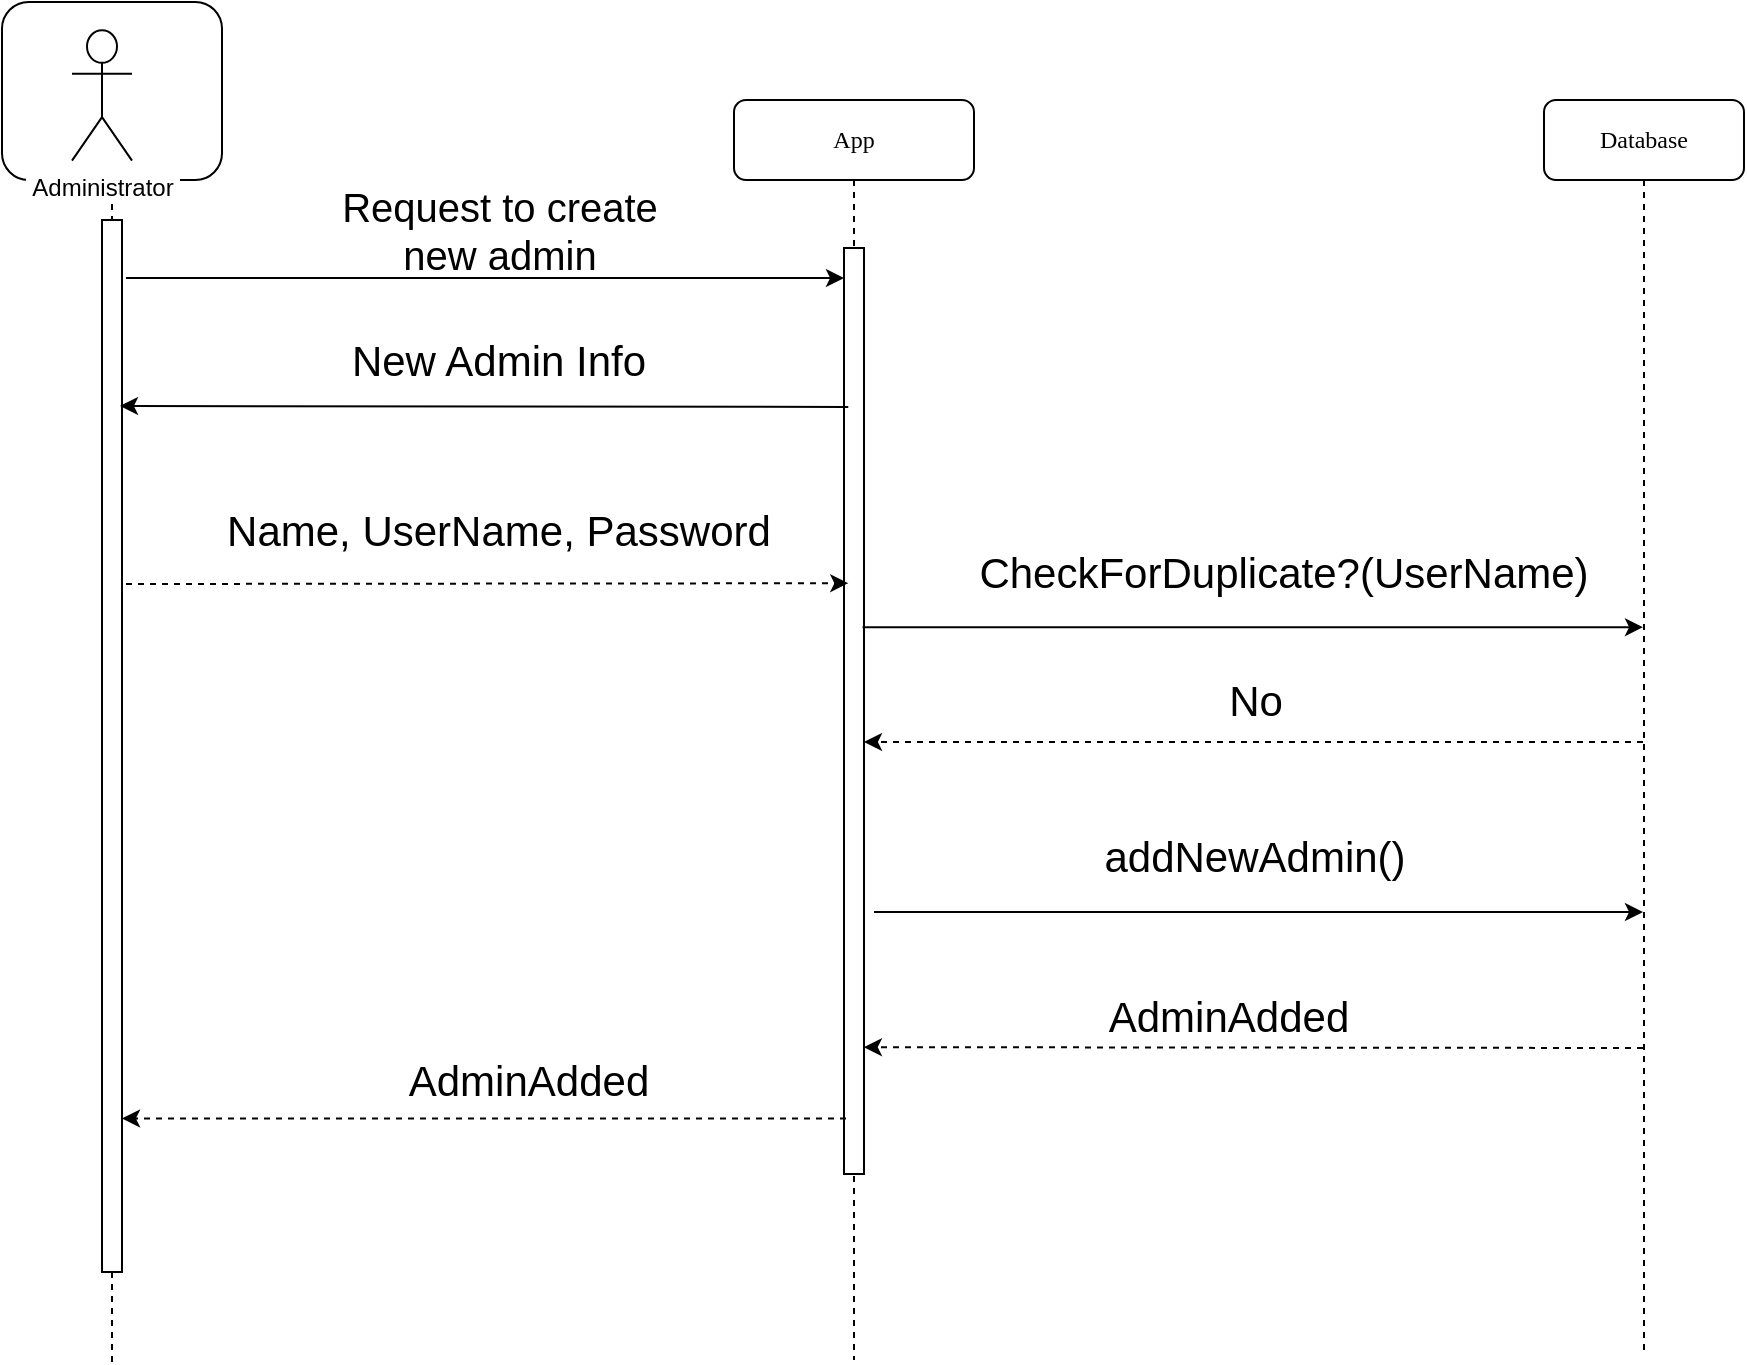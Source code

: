 <mxfile version="12.3.8" type="github" pages="1">
  <diagram id="OPkZmGX264S3fKWTcn9Q" name="Page-1">
    <mxGraphModel dx="2108" dy="930" grid="0" gridSize="10" guides="1" tooltips="1" connect="1" arrows="1" fold="1" page="0" pageScale="1" pageWidth="850" pageHeight="1100" math="0" shadow="0">
      <root>
        <mxCell id="0"/>
        <mxCell id="1" parent="0"/>
        <mxCell id="50RSa4Xtqqn4gaT57nzf-1" value="App" style="shape=umlLifeline;perimeter=lifelinePerimeter;whiteSpace=wrap;html=1;container=1;collapsible=0;recursiveResize=0;outlineConnect=0;rounded=1;shadow=0;comic=0;labelBackgroundColor=none;strokeWidth=1;fontFamily=Verdana;fontSize=12;align=center;" vertex="1" parent="1">
          <mxGeometry x="240" y="91" width="120" height="630" as="geometry"/>
        </mxCell>
        <mxCell id="50RSa4Xtqqn4gaT57nzf-16" value="" style="rounded=0;whiteSpace=wrap;html=1;" vertex="1" parent="50RSa4Xtqqn4gaT57nzf-1">
          <mxGeometry x="55" y="74" width="10" height="463" as="geometry"/>
        </mxCell>
        <mxCell id="50RSa4Xtqqn4gaT57nzf-2" value="Database" style="shape=umlLifeline;perimeter=lifelinePerimeter;whiteSpace=wrap;html=1;container=1;collapsible=0;recursiveResize=0;outlineConnect=0;rounded=1;shadow=0;comic=0;labelBackgroundColor=none;strokeWidth=1;fontFamily=Verdana;fontSize=12;align=center;" vertex="1" parent="1">
          <mxGeometry x="645" y="91" width="100" height="628" as="geometry"/>
        </mxCell>
        <mxCell id="50RSa4Xtqqn4gaT57nzf-13" value="" style="group" vertex="1" connectable="0" parent="1">
          <mxGeometry x="-126" y="42" width="110" height="680" as="geometry"/>
        </mxCell>
        <mxCell id="50RSa4Xtqqn4gaT57nzf-14" value="" style="shape=umlLifeline;perimeter=lifelinePerimeter;whiteSpace=wrap;html=1;container=1;collapsible=0;recursiveResize=0;outlineConnect=0;rounded=1;shadow=0;comic=0;labelBackgroundColor=none;strokeWidth=1;fontFamily=Verdana;fontSize=12;align=center;size=89;" vertex="1" parent="50RSa4Xtqqn4gaT57nzf-13">
          <mxGeometry width="110" height="680.0" as="geometry"/>
        </mxCell>
        <mxCell id="50RSa4Xtqqn4gaT57nzf-15" value="&amp;nbsp;Administrator&amp;nbsp;" style="shape=umlActor;verticalLabelPosition=bottom;labelBackgroundColor=#ffffff;verticalAlign=top;html=1;outlineConnect=0;" vertex="1" parent="50RSa4Xtqqn4gaT57nzf-14">
          <mxGeometry x="35" y="14.121" width="30" height="65.176" as="geometry"/>
        </mxCell>
        <mxCell id="50RSa4Xtqqn4gaT57nzf-56" value="" style="rounded=0;whiteSpace=wrap;html=1;fontSize=21;" vertex="1" parent="50RSa4Xtqqn4gaT57nzf-14">
          <mxGeometry x="50" y="109" width="10" height="526" as="geometry"/>
        </mxCell>
        <mxCell id="50RSa4Xtqqn4gaT57nzf-18" value="" style="endArrow=classic;html=1;entryX=0;entryY=0.25;entryDx=0;entryDy=0;" edge="1" parent="1">
          <mxGeometry width="50" height="50" relative="1" as="geometry">
            <mxPoint x="-64" y="180" as="sourcePoint"/>
            <mxPoint x="295.0" y="180" as="targetPoint"/>
          </mxGeometry>
        </mxCell>
        <mxCell id="50RSa4Xtqqn4gaT57nzf-27" value="Request to create new admin" style="text;html=1;strokeColor=none;fillColor=none;align=center;verticalAlign=middle;whiteSpace=wrap;rounded=0;fontSize=20;" vertex="1" parent="1">
          <mxGeometry x="22.5" y="146.5" width="200" height="18" as="geometry"/>
        </mxCell>
        <mxCell id="50RSa4Xtqqn4gaT57nzf-35" value="" style="endArrow=classic;html=1;fontSize=21;exitX=0.214;exitY=0.423;exitDx=0;exitDy=0;exitPerimeter=0;" edge="1" parent="1">
          <mxGeometry width="50" height="50" relative="1" as="geometry">
            <mxPoint x="297.14" y="244.438" as="sourcePoint"/>
            <mxPoint x="-67" y="244" as="targetPoint"/>
          </mxGeometry>
        </mxCell>
        <mxCell id="50RSa4Xtqqn4gaT57nzf-37" value="New Admin Info" style="text;html=1;strokeColor=none;fillColor=none;align=center;verticalAlign=middle;whiteSpace=wrap;rounded=0;fontSize=21;" vertex="1" parent="1">
          <mxGeometry x="40" y="211" width="165" height="20" as="geometry"/>
        </mxCell>
        <mxCell id="50RSa4Xtqqn4gaT57nzf-38" value="" style="endArrow=classic;html=1;fontSize=21;entryX=0.214;entryY=0.47;entryDx=0;entryDy=0;entryPerimeter=0;dashed=1;" edge="1" parent="1">
          <mxGeometry width="50" height="50" relative="1" as="geometry">
            <mxPoint x="-64" y="333" as="sourcePoint"/>
            <mxPoint x="297.14" y="332.61" as="targetPoint"/>
          </mxGeometry>
        </mxCell>
        <mxCell id="50RSa4Xtqqn4gaT57nzf-39" value="Name, UserName, Password" style="text;html=1;strokeColor=none;fillColor=none;align=center;verticalAlign=middle;whiteSpace=wrap;rounded=0;fontSize=21;" vertex="1" parent="1">
          <mxGeometry x="-26" y="297.5" width="297" height="17" as="geometry"/>
        </mxCell>
        <mxCell id="50RSa4Xtqqn4gaT57nzf-41" value="" style="endArrow=classic;html=1;fontSize=21;exitX=0.929;exitY=0.881;exitDx=0;exitDy=0;exitPerimeter=0;" edge="1" parent="1">
          <mxGeometry width="50" height="50" relative="1" as="geometry">
            <mxPoint x="304.29" y="354.586" as="sourcePoint"/>
            <mxPoint x="694.5" y="354.586" as="targetPoint"/>
          </mxGeometry>
        </mxCell>
        <mxCell id="50RSa4Xtqqn4gaT57nzf-42" value="CheckForDuplicate?(UserName)" style="text;html=1;strokeColor=none;fillColor=none;align=center;verticalAlign=middle;whiteSpace=wrap;rounded=0;fontSize=21;" vertex="1" parent="1">
          <mxGeometry x="325" y="316.5" width="380" height="20" as="geometry"/>
        </mxCell>
        <mxCell id="50RSa4Xtqqn4gaT57nzf-43" value="" style="endArrow=classic;html=1;fontSize=21;entryX=1;entryY=0.75;entryDx=0;entryDy=0;dashed=1;" edge="1" parent="1" source="50RSa4Xtqqn4gaT57nzf-2">
          <mxGeometry width="50" height="50" relative="1" as="geometry">
            <mxPoint x="520.5" y="412.0" as="sourcePoint"/>
            <mxPoint x="305" y="412.0" as="targetPoint"/>
          </mxGeometry>
        </mxCell>
        <mxCell id="50RSa4Xtqqn4gaT57nzf-44" value="No" style="text;html=1;strokeColor=none;fillColor=none;align=center;verticalAlign=middle;whiteSpace=wrap;rounded=0;fontSize=21;" vertex="1" parent="1">
          <mxGeometry x="480.5" y="381" width="40" height="20" as="geometry"/>
        </mxCell>
        <mxCell id="50RSa4Xtqqn4gaT57nzf-45" value="" style="endArrow=classic;html=1;fontSize=21;" edge="1" parent="1" target="50RSa4Xtqqn4gaT57nzf-2">
          <mxGeometry width="50" height="50" relative="1" as="geometry">
            <mxPoint x="310" y="497" as="sourcePoint"/>
            <mxPoint x="520.5" y="497" as="targetPoint"/>
          </mxGeometry>
        </mxCell>
        <mxCell id="50RSa4Xtqqn4gaT57nzf-46" value="addNewAdmin()" style="text;html=1;strokeColor=none;fillColor=none;align=center;verticalAlign=middle;whiteSpace=wrap;rounded=0;fontSize=21;" vertex="1" parent="1">
          <mxGeometry x="432" y="458.5" width="137" height="20" as="geometry"/>
        </mxCell>
        <mxCell id="50RSa4Xtqqn4gaT57nzf-54" value="" style="endArrow=classic;html=1;fontSize=21;entryX=0.994;entryY=0.863;entryDx=0;entryDy=0;entryPerimeter=0;dashed=1;" edge="1" parent="1" target="50RSa4Xtqqn4gaT57nzf-16">
          <mxGeometry width="50" height="50" relative="1" as="geometry">
            <mxPoint x="694.5" y="565" as="sourcePoint"/>
            <mxPoint x="309" y="565" as="targetPoint"/>
          </mxGeometry>
        </mxCell>
        <mxCell id="50RSa4Xtqqn4gaT57nzf-55" value="AdminAdded" style="text;html=1;align=center;verticalAlign=middle;resizable=0;points=[];;autosize=1;fontSize=21;dashed=1;" vertex="1" parent="1">
          <mxGeometry x="422" y="534" width="130" height="29" as="geometry"/>
        </mxCell>
        <mxCell id="50RSa4Xtqqn4gaT57nzf-58" value="" style="endArrow=classic;html=1;fontSize=21;dashed=1;entryX=1;entryY=0.854;entryDx=0;entryDy=0;entryPerimeter=0;exitX=0.1;exitY=0.94;exitDx=0;exitDy=0;exitPerimeter=0;" edge="1" parent="1" source="50RSa4Xtqqn4gaT57nzf-16" target="50RSa4Xtqqn4gaT57nzf-56">
          <mxGeometry width="50" height="50" relative="1" as="geometry">
            <mxPoint x="291" y="608" as="sourcePoint"/>
            <mxPoint x="-71.929" y="608" as="targetPoint"/>
          </mxGeometry>
        </mxCell>
        <mxCell id="50RSa4Xtqqn4gaT57nzf-59" value="AdminAdded" style="text;html=1;align=center;verticalAlign=middle;resizable=0;points=[];;autosize=1;fontSize=21;dashed=1;" vertex="1" parent="1">
          <mxGeometry x="72" y="566.5" width="130" height="29" as="geometry"/>
        </mxCell>
      </root>
    </mxGraphModel>
  </diagram>
</mxfile>
